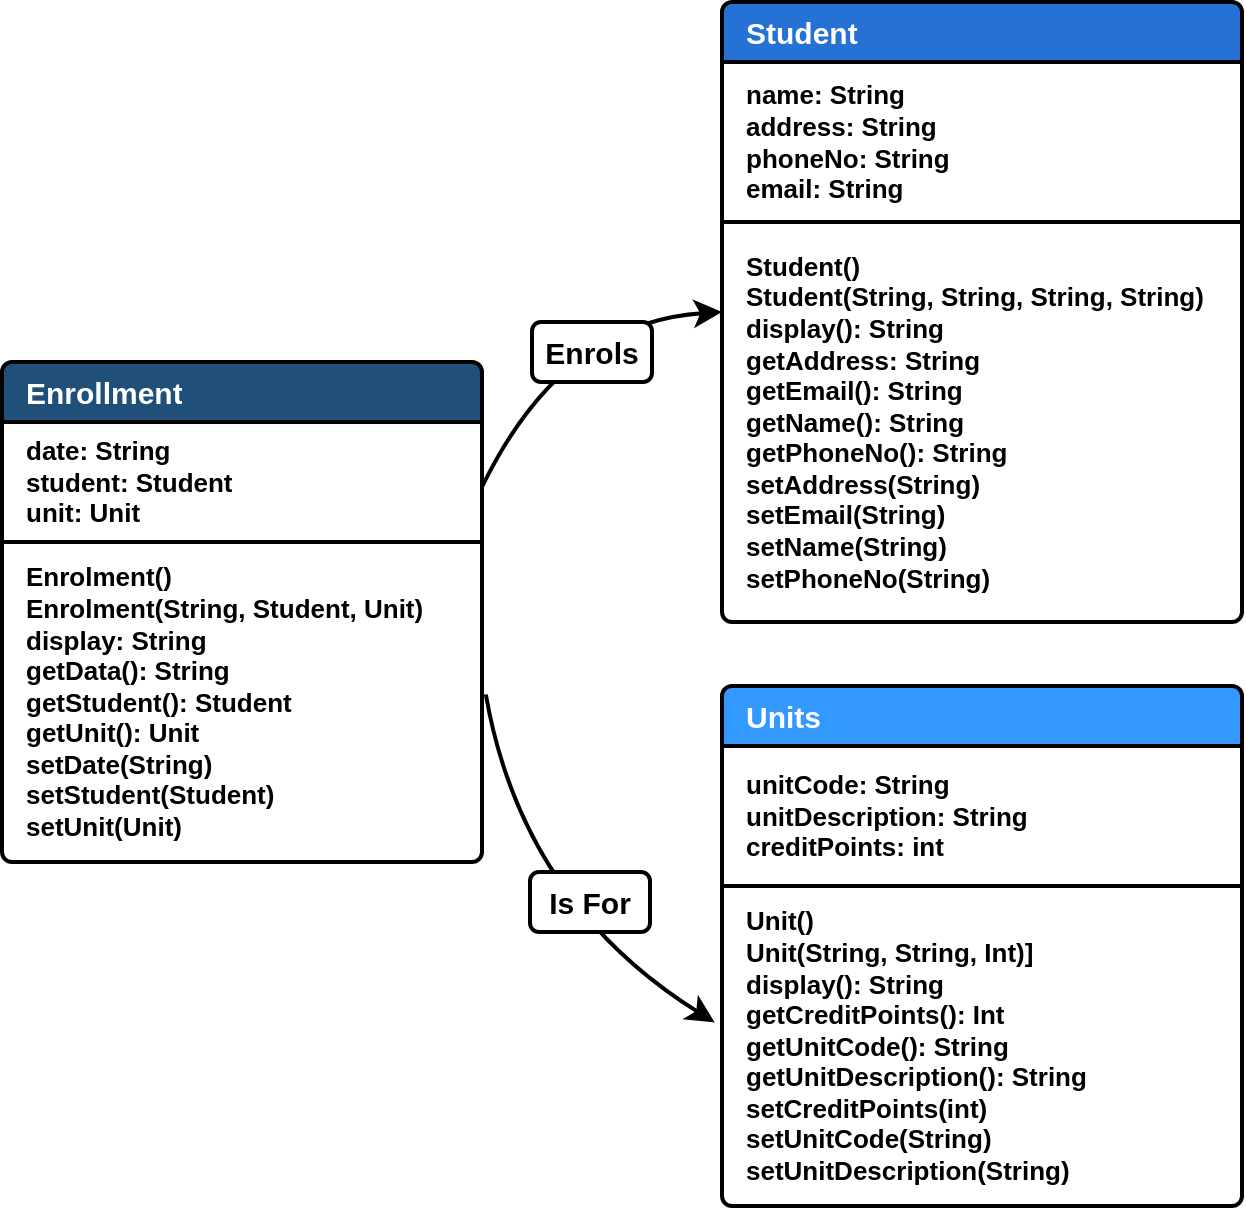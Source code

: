 <mxfile version="24.8.3">
  <diagram name="Page-1" id="dSvuV1CNV-9eOFvfghRx">
    <mxGraphModel dx="1562" dy="958" grid="1" gridSize="10" guides="1" tooltips="1" connect="1" arrows="1" fold="1" page="1" pageScale="1" pageWidth="850" pageHeight="1100" math="0" shadow="0">
      <root>
        <mxCell id="0" />
        <mxCell id="1" parent="0" />
        <mxCell id="y66Isht47EPB-E9qdgSM-7" value="" style="swimlane;fontStyle=1;childLayout=stackLayout;horizontal=1;startSize=0;horizontalStack=0;resizeParent=1;resizeParentMax=0;resizeLast=0;collapsible=0;marginBottom=0;whiteSpace=wrap;html=1;strokeColor=none;fillColor=none;strokeWidth=2;labelPadding=0;labelBorderColor=none;fontSize=13;shadow=0;perimeterSpacing=0;swimlaneLine=0;" vertex="1" parent="1">
          <mxGeometry x="60" y="280" width="240" height="250" as="geometry" />
        </mxCell>
        <mxCell id="y66Isht47EPB-E9qdgSM-8" value="Enrollment" style="text;strokeColor=default;fillColor=#204f79;align=left;verticalAlign=middle;spacingLeft=10;spacingRight=10;overflow=hidden;points=[[0,0.5],[1,0.5]];portConstraint=eastwest;rotatable=0;whiteSpace=wrap;html=1;shape=mxgraph.bootstrap.topButton;rSize=5;fontColor=#ffffff;labelBackgroundColor=none;fontSize=15;fontStyle=1;fontFamily=Helvetica;strokeWidth=2;labelPadding=0;labelBorderColor=none;shadow=0;perimeterSpacing=0;swimlaneLine=0;" vertex="1" parent="y66Isht47EPB-E9qdgSM-7">
          <mxGeometry width="240" height="30" as="geometry" />
        </mxCell>
        <mxCell id="y66Isht47EPB-E9qdgSM-9" value="date: String&lt;div style=&quot;font-size: 13px;&quot;&gt;student: Student&lt;/div&gt;&lt;div style=&quot;font-size: 13px;&quot;&gt;unit: Unit&lt;/div&gt;" style="text;strokeColor=default;fillColor=#FFFFFF;align=left;verticalAlign=middle;spacingLeft=10;spacingRight=10;overflow=hidden;points=[[0,0.5],[1,0.5]];portConstraint=eastwest;rotatable=0;whiteSpace=wrap;html=1;rSize=5;fontColor=#000000;strokeWidth=2;labelPadding=0;labelBorderColor=none;fontSize=13;fontStyle=1;shadow=0;perimeterSpacing=0;swimlaneLine=0;" vertex="1" parent="y66Isht47EPB-E9qdgSM-7">
          <mxGeometry y="30" width="240" height="60" as="geometry" />
        </mxCell>
        <mxCell id="y66Isht47EPB-E9qdgSM-12" value="Enrolment()&lt;div style=&quot;font-size: 13px;&quot;&gt;Enrolment(String, Student, Unit)&lt;/div&gt;&lt;div style=&quot;font-size: 13px;&quot;&gt;display: String&lt;/div&gt;&lt;div style=&quot;font-size: 13px;&quot;&gt;getData(): String&lt;/div&gt;&lt;div style=&quot;font-size: 13px;&quot;&gt;getStudent(): Student&lt;/div&gt;&lt;div style=&quot;font-size: 13px;&quot;&gt;getUnit(): Unit&lt;/div&gt;&lt;div style=&quot;font-size: 13px;&quot;&gt;setDate(String)&lt;/div&gt;&lt;div style=&quot;font-size: 13px;&quot;&gt;setStudent(Student)&lt;/div&gt;&lt;div style=&quot;font-size: 13px;&quot;&gt;setUnit(Unit)&lt;/div&gt;" style="text;strokeColor=default;fillColor=#FFFFFF;align=left;verticalAlign=middle;spacingLeft=10;spacingRight=10;overflow=hidden;points=[[0,0.5],[1,0.5]];portConstraint=eastwest;rotatable=0;whiteSpace=wrap;html=1;shape=mxgraph.bootstrap.bottomButton;rSize=5;fontColor=#000000;strokeWidth=2;labelPadding=0;labelBorderColor=none;fontSize=13;fontStyle=1;shadow=0;perimeterSpacing=0;swimlaneLine=0;" vertex="1" parent="y66Isht47EPB-E9qdgSM-7">
          <mxGeometry y="90" width="240" height="160" as="geometry" />
        </mxCell>
        <mxCell id="y66Isht47EPB-E9qdgSM-31" value="" style="swimlane;fontStyle=1;childLayout=stackLayout;horizontal=1;startSize=0;horizontalStack=0;resizeParent=1;resizeParentMax=0;resizeLast=0;collapsible=0;marginBottom=0;whiteSpace=wrap;html=1;strokeColor=none;fillColor=none;strokeWidth=2;labelPadding=0;labelBorderColor=none;fontSize=13;shadow=0;perimeterSpacing=0;swimlaneLine=0;" vertex="1" parent="1">
          <mxGeometry x="420" y="100" width="260" height="310" as="geometry" />
        </mxCell>
        <mxCell id="y66Isht47EPB-E9qdgSM-32" value="Student" style="text;strokeColor=default;fillColor=#2571d4;align=left;verticalAlign=middle;spacingLeft=10;spacingRight=10;overflow=hidden;points=[[0,0.5],[1,0.5]];portConstraint=eastwest;rotatable=0;whiteSpace=wrap;html=1;shape=mxgraph.bootstrap.topButton;rSize=5;fontColor=#ffffff;labelBackgroundColor=none;fontSize=15;fontStyle=1;fontFamily=Helvetica;strokeWidth=2;labelPadding=0;labelBorderColor=none;shadow=0;perimeterSpacing=0;swimlaneLine=0;" vertex="1" parent="y66Isht47EPB-E9qdgSM-31">
          <mxGeometry width="260" height="30" as="geometry" />
        </mxCell>
        <mxCell id="y66Isht47EPB-E9qdgSM-33" value="name: String&lt;div&gt;address: String&lt;/div&gt;&lt;div&gt;phoneNo: String&lt;/div&gt;&lt;div&gt;email: String&lt;/div&gt;" style="text;strokeColor=default;fillColor=#FFFFFF;align=left;verticalAlign=middle;spacingLeft=10;spacingRight=10;overflow=hidden;points=[[0,0.5],[1,0.5]];portConstraint=eastwest;rotatable=0;whiteSpace=wrap;html=1;rSize=5;fontColor=#000000;strokeWidth=2;labelPadding=0;labelBorderColor=none;fontSize=13;fontStyle=1;shadow=0;perimeterSpacing=0;swimlaneLine=0;" vertex="1" parent="y66Isht47EPB-E9qdgSM-31">
          <mxGeometry y="30" width="260" height="80" as="geometry" />
        </mxCell>
        <mxCell id="y66Isht47EPB-E9qdgSM-34" value="Student()&lt;div&gt;Student(String, String, String, String)&lt;/div&gt;&lt;div&gt;display(): String&lt;/div&gt;&lt;div&gt;getAddress: String&lt;/div&gt;&lt;div&gt;getEmail(): String&lt;/div&gt;&lt;div&gt;getName(): String&lt;/div&gt;&lt;div&gt;getPhoneNo(): String&lt;/div&gt;&lt;div&gt;setAddress(String)&lt;/div&gt;&lt;div&gt;setEmail(String)&lt;/div&gt;&lt;div&gt;setName(String)&lt;/div&gt;&lt;div&gt;setPhoneNo(String)&lt;/div&gt;" style="text;strokeColor=default;fillColor=#FFFFFF;align=left;verticalAlign=middle;spacingLeft=10;spacingRight=10;overflow=hidden;points=[[0,0.5],[1,0.5]];portConstraint=eastwest;rotatable=0;whiteSpace=wrap;html=1;shape=mxgraph.bootstrap.bottomButton;rSize=5;fontColor=#000000;strokeWidth=2;labelPadding=0;labelBorderColor=none;fontSize=13;fontStyle=1;shadow=0;perimeterSpacing=0;swimlaneLine=0;" vertex="1" parent="y66Isht47EPB-E9qdgSM-31">
          <mxGeometry y="110" width="260" height="200" as="geometry" />
        </mxCell>
        <mxCell id="y66Isht47EPB-E9qdgSM-35" value="" style="swimlane;fontStyle=1;childLayout=stackLayout;horizontal=1;startSize=0;horizontalStack=0;resizeParent=1;resizeParentMax=0;resizeLast=0;collapsible=0;marginBottom=0;whiteSpace=wrap;html=1;strokeColor=none;fillColor=none;strokeWidth=2;labelPadding=0;labelBorderColor=none;fontSize=13;shadow=0;perimeterSpacing=0;swimlaneLine=0;" vertex="1" parent="1">
          <mxGeometry x="420" y="442" width="260" height="260" as="geometry" />
        </mxCell>
        <mxCell id="y66Isht47EPB-E9qdgSM-36" value="Units" style="text;strokeColor=default;fillColor=#3399FF;align=left;verticalAlign=middle;spacingLeft=10;spacingRight=10;overflow=hidden;points=[[0,0.5],[1,0.5]];portConstraint=eastwest;rotatable=0;whiteSpace=wrap;html=1;shape=mxgraph.bootstrap.topButton;rSize=5;fontColor=#ffffff;labelBackgroundColor=none;fontSize=15;fontStyle=1;fontFamily=Helvetica;strokeWidth=2;labelPadding=0;labelBorderColor=none;shadow=0;perimeterSpacing=0;swimlaneLine=0;" vertex="1" parent="y66Isht47EPB-E9qdgSM-35">
          <mxGeometry width="260" height="30" as="geometry" />
        </mxCell>
        <mxCell id="y66Isht47EPB-E9qdgSM-37" value="unitCode: String&lt;div&gt;unitDescription: String&lt;/div&gt;&lt;div&gt;creditPoints: int&lt;/div&gt;" style="text;strokeColor=default;fillColor=#FFFFFF;align=left;verticalAlign=middle;spacingLeft=10;spacingRight=10;overflow=hidden;points=[[0,0.5],[1,0.5]];portConstraint=eastwest;rotatable=0;whiteSpace=wrap;html=1;rSize=5;fontColor=#000000;strokeWidth=2;labelPadding=0;labelBorderColor=none;fontSize=13;fontStyle=1;shadow=0;perimeterSpacing=0;swimlaneLine=0;" vertex="1" parent="y66Isht47EPB-E9qdgSM-35">
          <mxGeometry y="30" width="260" height="70" as="geometry" />
        </mxCell>
        <mxCell id="y66Isht47EPB-E9qdgSM-38" value="Unit()&lt;div&gt;Unit(String, String, Int)]&lt;/div&gt;&lt;div&gt;display(): String&lt;/div&gt;&lt;div&gt;getCreditPoints(): Int&lt;/div&gt;&lt;div&gt;getUnitCode(): String&lt;/div&gt;&lt;div&gt;getUnitDescription(): String&lt;/div&gt;&lt;div&gt;setCreditPoints(int)&lt;/div&gt;&lt;div&gt;setUnitCode(String)&lt;/div&gt;&lt;div&gt;setUnitDescription(String)&lt;/div&gt;" style="text;strokeColor=default;fillColor=#FFFFFF;align=left;verticalAlign=middle;spacingLeft=10;spacingRight=10;overflow=hidden;points=[[0,0.5],[1,0.5]];portConstraint=eastwest;rotatable=0;whiteSpace=wrap;html=1;shape=mxgraph.bootstrap.bottomButton;rSize=5;fontColor=#000000;strokeWidth=2;labelPadding=0;labelBorderColor=none;fontSize=13;fontStyle=1;shadow=0;perimeterSpacing=0;swimlaneLine=0;" vertex="1" parent="y66Isht47EPB-E9qdgSM-35">
          <mxGeometry y="100" width="260" height="160" as="geometry" />
        </mxCell>
        <mxCell id="y66Isht47EPB-E9qdgSM-40" value="" style="edgeStyle=none;orthogonalLoop=1;jettySize=auto;html=1;rounded=0;fontSize=12;startSize=8;endSize=8;curved=1;exitX=1;exitY=0.25;exitDx=0;exitDy=0;entryX=0;entryY=0.5;entryDx=0;entryDy=0;strokeWidth=2;" edge="1" parent="1" source="y66Isht47EPB-E9qdgSM-7" target="y66Isht47EPB-E9qdgSM-31">
          <mxGeometry width="140" relative="1" as="geometry">
            <mxPoint x="260" y="320" as="sourcePoint" />
            <mxPoint x="400" y="320" as="targetPoint" />
            <Array as="points">
              <mxPoint x="340" y="260" />
            </Array>
          </mxGeometry>
        </mxCell>
        <mxCell id="y66Isht47EPB-E9qdgSM-41" value="" style="edgeStyle=none;orthogonalLoop=1;jettySize=auto;html=1;rounded=0;fontSize=12;startSize=8;endSize=8;curved=1;exitX=1.008;exitY=0.665;exitDx=0;exitDy=0;entryX=-0.014;entryY=0.647;entryDx=0;entryDy=0;strokeWidth=2;exitPerimeter=0;entryPerimeter=0;" edge="1" parent="1" source="y66Isht47EPB-E9qdgSM-7" target="y66Isht47EPB-E9qdgSM-35">
          <mxGeometry width="140" relative="1" as="geometry">
            <mxPoint x="355" y="620" as="sourcePoint" />
            <mxPoint x="392.08" y="647.7" as="targetPoint" />
            <Array as="points">
              <mxPoint x="320" y="550" />
            </Array>
          </mxGeometry>
        </mxCell>
        <mxCell id="y66Isht47EPB-E9qdgSM-43" value="Enrols" style="text;strokeColor=default;fillColor=default;align=center;verticalAlign=middle;whiteSpace=wrap;rounded=1;fontSize=15;strokeWidth=2;fontStyle=1;labelBackgroundColor=default;gradientColor=none;" vertex="1" parent="1">
          <mxGeometry x="325" y="260" width="60" height="30" as="geometry" />
        </mxCell>
        <mxCell id="y66Isht47EPB-E9qdgSM-44" value="Is For" style="text;strokeColor=default;fillColor=default;align=center;verticalAlign=middle;whiteSpace=wrap;rounded=1;fontSize=15;strokeWidth=2;fontStyle=1;labelBackgroundColor=default;gradientColor=none;" vertex="1" parent="1">
          <mxGeometry x="324" y="535" width="60" height="30" as="geometry" />
        </mxCell>
      </root>
    </mxGraphModel>
  </diagram>
</mxfile>
